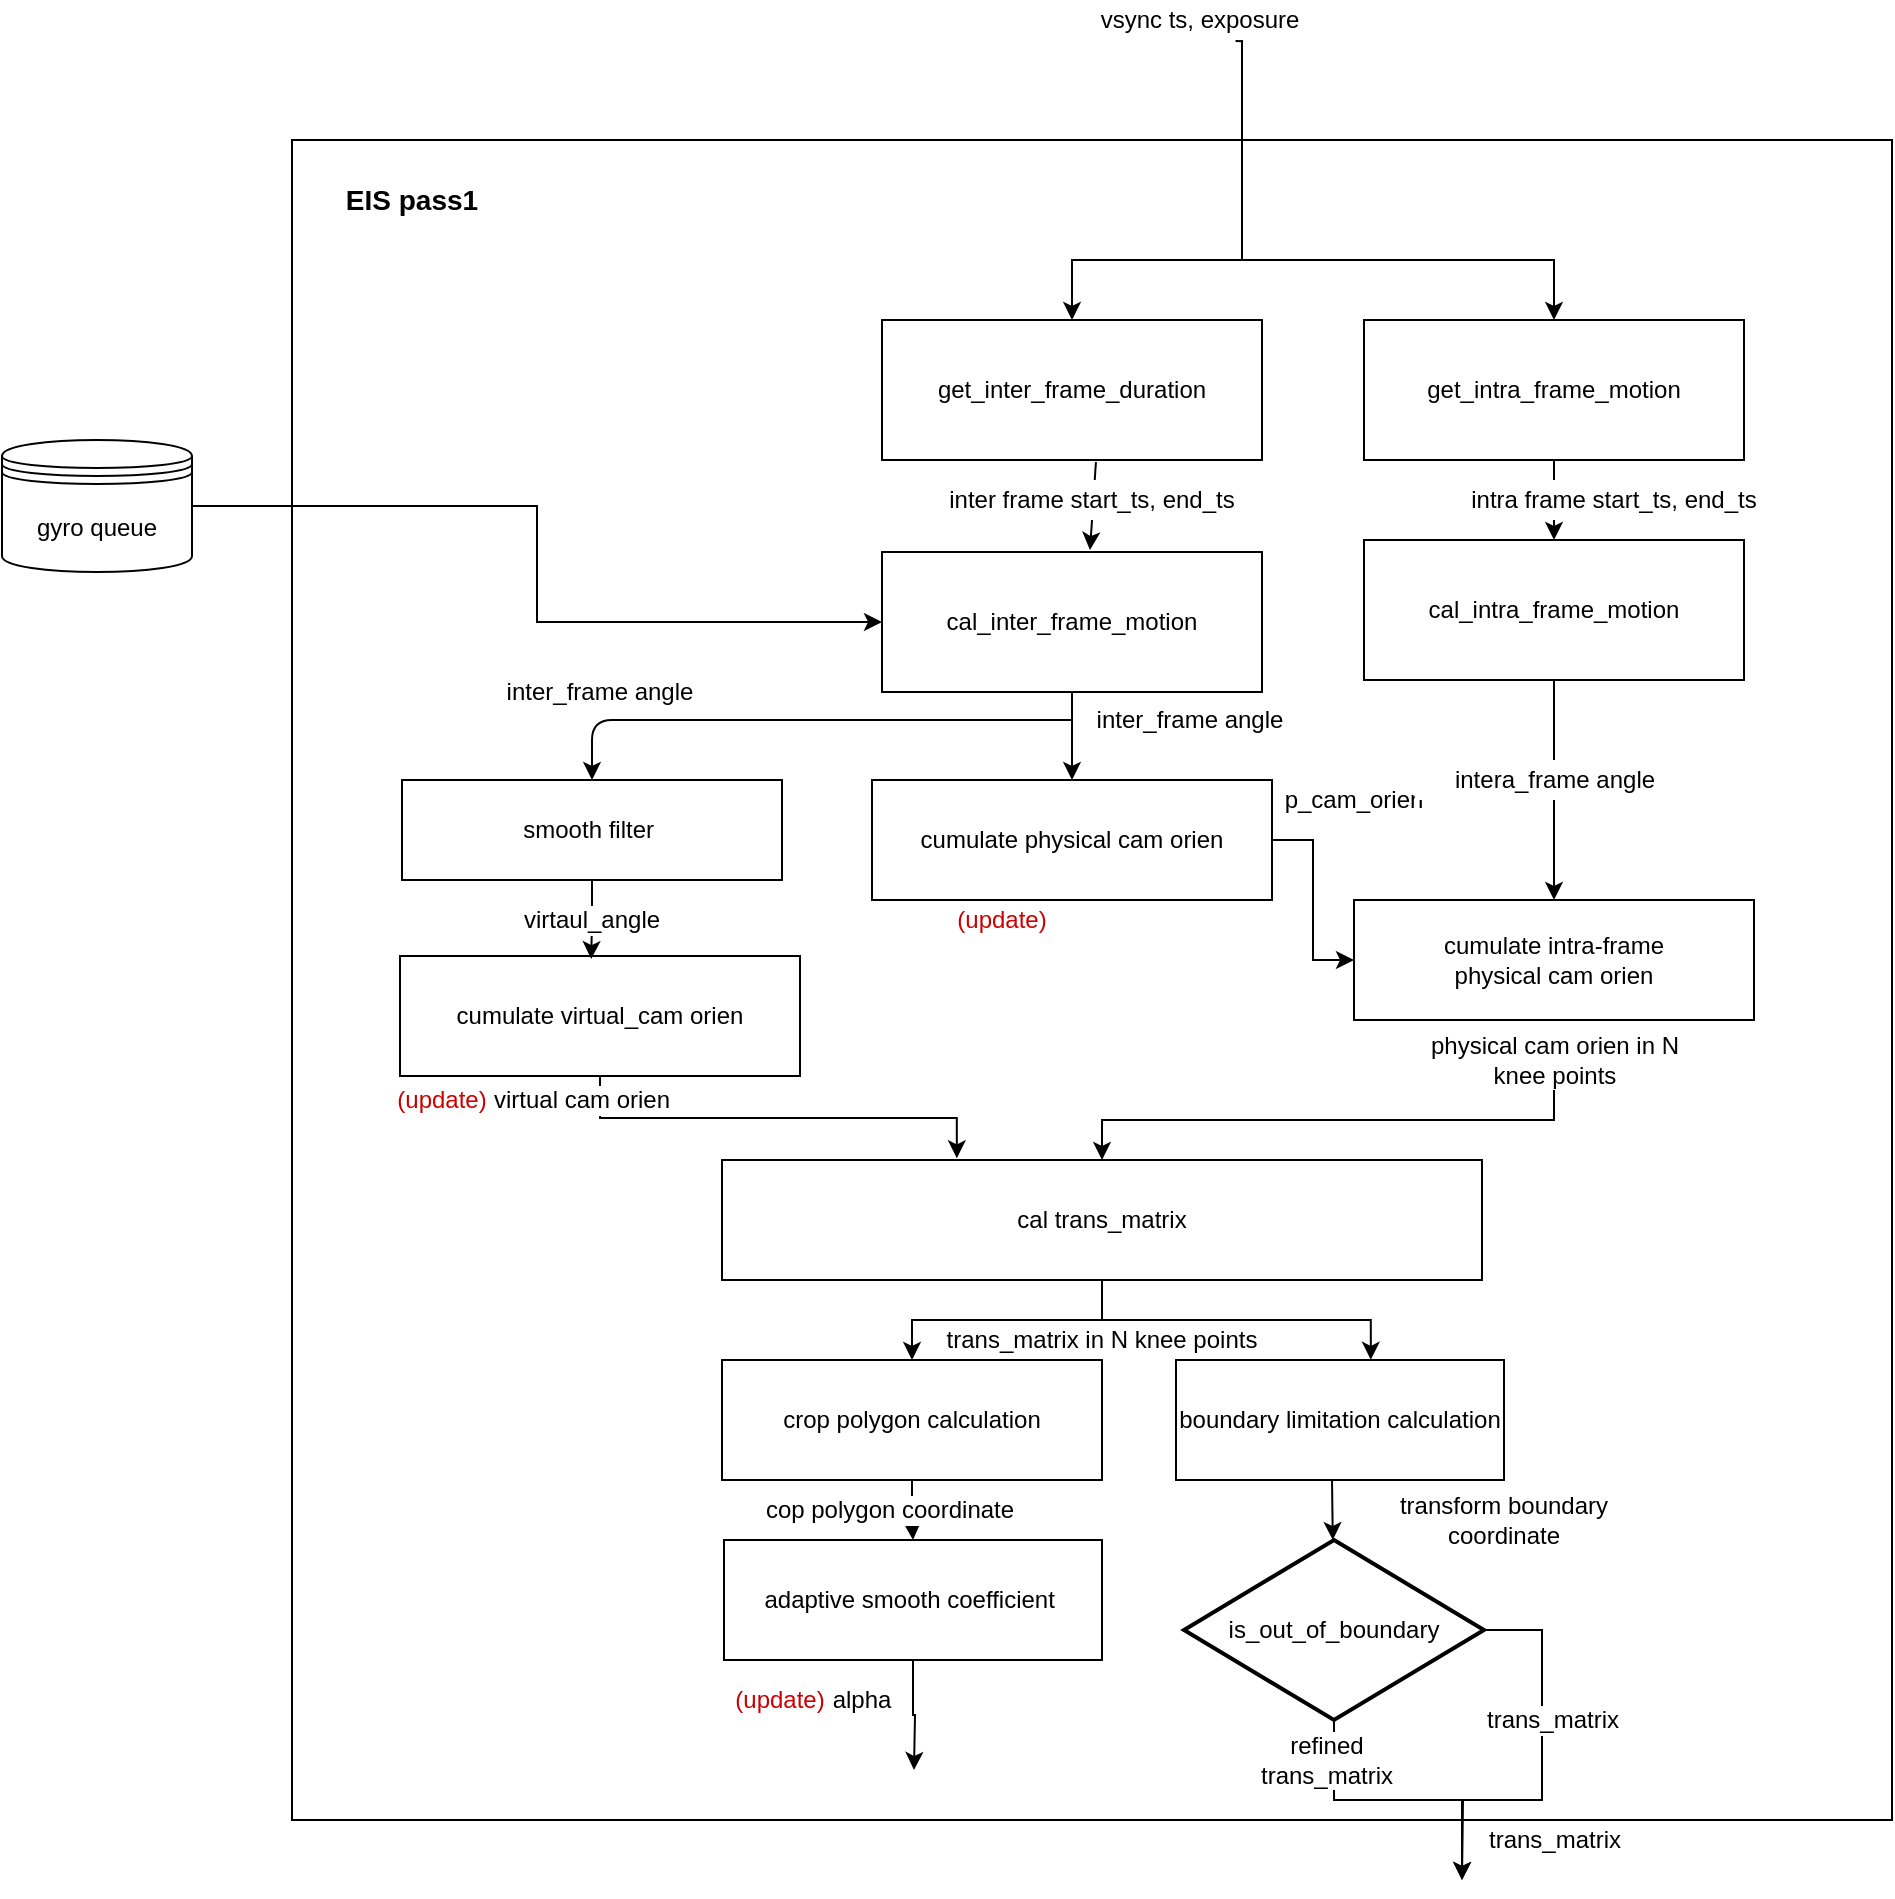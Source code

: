 <mxfile version="12.1.0" type="device" pages="1"><diagram id="TBlVfVP57yuyHEXbkSx8" name="Page-1"><mxGraphModel dx="1899" dy="792" grid="1" gridSize="10" guides="1" tooltips="1" connect="1" arrows="1" fold="1" page="1" pageScale="1" pageWidth="827" pageHeight="1169" math="0" shadow="0"><root><mxCell id="0"/><mxCell id="1" parent="0"/><mxCell id="_J7mcCmYMHFRC1JDcmMm-96" value="" style="rounded=0;whiteSpace=wrap;html=1;labelBackgroundColor=#ffffff;fillColor=#ffffff;gradientColor=none;" vertex="1" parent="1"><mxGeometry x="-15" y="220" width="800" height="840" as="geometry"/></mxCell><mxCell id="_J7mcCmYMHFRC1JDcmMm-86" style="edgeStyle=orthogonalEdgeStyle;rounded=0;orthogonalLoop=1;jettySize=auto;html=1;exitX=0.627;exitY=1.028;exitDx=0;exitDy=0;exitPerimeter=0;" edge="1" parent="1" source="_J7mcCmYMHFRC1JDcmMm-22" target="_J7mcCmYMHFRC1JDcmMm-28"><mxGeometry relative="1" as="geometry"><mxPoint x="359" y="280.0" as="targetPoint"/><Array as="points"><mxPoint x="460" y="171"/><mxPoint x="460" y="280"/><mxPoint x="375" y="280"/></Array></mxGeometry></mxCell><mxCell id="_J7mcCmYMHFRC1JDcmMm-88" style="edgeStyle=orthogonalEdgeStyle;rounded=0;orthogonalLoop=1;jettySize=auto;html=1;" edge="1" parent="1" source="_J7mcCmYMHFRC1JDcmMm-22" target="_J7mcCmYMHFRC1JDcmMm-32"><mxGeometry relative="1" as="geometry"><Array as="points"><mxPoint x="460" y="280"/><mxPoint x="616" y="280"/></Array></mxGeometry></mxCell><mxCell id="_J7mcCmYMHFRC1JDcmMm-22" value="vsync ts, exposure" style="text;html=1;strokeColor=none;fillColor=none;align=center;verticalAlign=middle;whiteSpace=wrap;rounded=0;" vertex="1" parent="1"><mxGeometry x="369" y="150" width="140" height="20" as="geometry"/></mxCell><mxCell id="_J7mcCmYMHFRC1JDcmMm-28" value="get_inter_frame_duration" style="rounded=0;whiteSpace=wrap;html=1;" vertex="1" parent="1"><mxGeometry x="280" y="310" width="190" height="70" as="geometry"/></mxCell><mxCell id="_J7mcCmYMHFRC1JDcmMm-46" value="" style="edgeStyle=orthogonalEdgeStyle;rounded=0;orthogonalLoop=1;jettySize=auto;html=1;" edge="1" parent="1" source="_J7mcCmYMHFRC1JDcmMm-30" target="_J7mcCmYMHFRC1JDcmMm-35"><mxGeometry relative="1" as="geometry"/></mxCell><mxCell id="_J7mcCmYMHFRC1JDcmMm-30" value="cal_inter_frame_motion" style="rounded=0;whiteSpace=wrap;html=1;" vertex="1" parent="1"><mxGeometry x="280" y="426" width="190" height="70" as="geometry"/></mxCell><mxCell id="_J7mcCmYMHFRC1JDcmMm-45" value="" style="edgeStyle=orthogonalEdgeStyle;rounded=0;orthogonalLoop=1;jettySize=auto;html=1;" edge="1" parent="1" source="_J7mcCmYMHFRC1JDcmMm-32" target="_J7mcCmYMHFRC1JDcmMm-33"><mxGeometry relative="1" as="geometry"/></mxCell><mxCell id="_J7mcCmYMHFRC1JDcmMm-32" value="get_intra_frame_motion" style="rounded=0;whiteSpace=wrap;html=1;" vertex="1" parent="1"><mxGeometry x="521" y="310" width="190" height="70" as="geometry"/></mxCell><mxCell id="_J7mcCmYMHFRC1JDcmMm-51" style="edgeStyle=orthogonalEdgeStyle;rounded=0;orthogonalLoop=1;jettySize=auto;html=1;" edge="1" parent="1" source="_J7mcCmYMHFRC1JDcmMm-33" target="_J7mcCmYMHFRC1JDcmMm-48"><mxGeometry relative="1" as="geometry"/></mxCell><mxCell id="_J7mcCmYMHFRC1JDcmMm-33" value="cal_intra_frame_motion" style="rounded=0;whiteSpace=wrap;html=1;" vertex="1" parent="1"><mxGeometry x="521" y="420" width="190" height="70" as="geometry"/></mxCell><mxCell id="_J7mcCmYMHFRC1JDcmMm-34" value="inter_frame angle" style="text;html=1;strokeColor=none;fillColor=#ffffff;align=center;verticalAlign=middle;whiteSpace=wrap;rounded=0;" vertex="1" parent="1"><mxGeometry x="385" y="500" width="98" height="20" as="geometry"/></mxCell><mxCell id="_J7mcCmYMHFRC1JDcmMm-49" value="" style="edgeStyle=orthogonalEdgeStyle;rounded=0;orthogonalLoop=1;jettySize=auto;html=1;" edge="1" parent="1" source="_J7mcCmYMHFRC1JDcmMm-35" target="_J7mcCmYMHFRC1JDcmMm-48"><mxGeometry relative="1" as="geometry"/></mxCell><mxCell id="_J7mcCmYMHFRC1JDcmMm-35" value="cumulate physical cam orien" style="rounded=0;whiteSpace=wrap;html=1;" vertex="1" parent="1"><mxGeometry x="275" y="540" width="200" height="60" as="geometry"/></mxCell><mxCell id="_J7mcCmYMHFRC1JDcmMm-69" style="edgeStyle=orthogonalEdgeStyle;rounded=0;orthogonalLoop=1;jettySize=auto;html=1;entryX=0.309;entryY=-0.014;entryDx=0;entryDy=0;entryPerimeter=0;" edge="1" parent="1" source="_J7mcCmYMHFRC1JDcmMm-36" target="_J7mcCmYMHFRC1JDcmMm-38"><mxGeometry relative="1" as="geometry"/></mxCell><mxCell id="_J7mcCmYMHFRC1JDcmMm-36" value="cumulate virtual_cam orien" style="rounded=0;whiteSpace=wrap;html=1;" vertex="1" parent="1"><mxGeometry x="39" y="628" width="200" height="60" as="geometry"/></mxCell><mxCell id="_J7mcCmYMHFRC1JDcmMm-65" style="edgeStyle=orthogonalEdgeStyle;rounded=0;orthogonalLoop=1;jettySize=auto;html=1;entryX=0.478;entryY=0.026;entryDx=0;entryDy=0;entryPerimeter=0;" edge="1" parent="1" source="_J7mcCmYMHFRC1JDcmMm-37" target="_J7mcCmYMHFRC1JDcmMm-36"><mxGeometry relative="1" as="geometry"/></mxCell><mxCell id="_J7mcCmYMHFRC1JDcmMm-37" value="smooth filter&amp;nbsp;" style="rounded=0;whiteSpace=wrap;html=1;" vertex="1" parent="1"><mxGeometry x="40" y="540" width="190" height="50" as="geometry"/></mxCell><mxCell id="_J7mcCmYMHFRC1JDcmMm-73" value="" style="edgeStyle=orthogonalEdgeStyle;rounded=0;orthogonalLoop=1;jettySize=auto;html=1;" edge="1" parent="1" source="_J7mcCmYMHFRC1JDcmMm-38" target="_J7mcCmYMHFRC1JDcmMm-71"><mxGeometry relative="1" as="geometry"/></mxCell><mxCell id="_J7mcCmYMHFRC1JDcmMm-79" style="edgeStyle=orthogonalEdgeStyle;rounded=0;orthogonalLoop=1;jettySize=auto;html=1;entryX=0.594;entryY=-0.002;entryDx=0;entryDy=0;entryPerimeter=0;" edge="1" parent="1" source="_J7mcCmYMHFRC1JDcmMm-38" target="_J7mcCmYMHFRC1JDcmMm-72"><mxGeometry relative="1" as="geometry"/></mxCell><mxCell id="_J7mcCmYMHFRC1JDcmMm-38" value="cal trans_matrix" style="rounded=0;whiteSpace=wrap;html=1;" vertex="1" parent="1"><mxGeometry x="200" y="730" width="380" height="60" as="geometry"/></mxCell><mxCell id="_J7mcCmYMHFRC1JDcmMm-84" style="edgeStyle=orthogonalEdgeStyle;rounded=0;orthogonalLoop=1;jettySize=auto;html=1;" edge="1" parent="1" source="_J7mcCmYMHFRC1JDcmMm-39"><mxGeometry relative="1" as="geometry"><mxPoint x="296" y="1035" as="targetPoint"/></mxGeometry></mxCell><mxCell id="_J7mcCmYMHFRC1JDcmMm-39" value="adaptive smooth coefficient&amp;nbsp;" style="rounded=0;whiteSpace=wrap;html=1;" vertex="1" parent="1"><mxGeometry x="201" y="920" width="189" height="60" as="geometry"/></mxCell><mxCell id="_J7mcCmYMHFRC1JDcmMm-41" value="" style="endArrow=classic;html=1;exitX=0.563;exitY=1.014;exitDx=0;exitDy=0;exitPerimeter=0;" edge="1" parent="1" source="_J7mcCmYMHFRC1JDcmMm-28"><mxGeometry width="50" height="50" relative="1" as="geometry"><mxPoint x="350" y="395" as="sourcePoint"/><mxPoint x="384" y="425" as="targetPoint"/></mxGeometry></mxCell><mxCell id="_J7mcCmYMHFRC1JDcmMm-40" value="inter frame start_ts, end_ts" style="text;html=1;strokeColor=none;fillColor=#ffffff;align=center;verticalAlign=middle;whiteSpace=wrap;rounded=0;labelBackgroundColor=#ffffff;gradientColor=none;" vertex="1" parent="1"><mxGeometry x="310" y="390" width="150" height="20" as="geometry"/></mxCell><mxCell id="_J7mcCmYMHFRC1JDcmMm-42" value="intra frame start_ts, end_ts" style="text;html=1;strokeColor=none;fillColor=#ffffff;align=center;verticalAlign=middle;whiteSpace=wrap;rounded=0;labelBackgroundColor=#ffffff;gradientColor=none;" vertex="1" parent="1"><mxGeometry x="571" y="390" width="150" height="20" as="geometry"/></mxCell><mxCell id="_J7mcCmYMHFRC1JDcmMm-48" value="cumulate intra-frame&lt;br&gt;physical cam orien" style="rounded=0;whiteSpace=wrap;html=1;" vertex="1" parent="1"><mxGeometry x="516" y="600" width="200" height="60" as="geometry"/></mxCell><mxCell id="_J7mcCmYMHFRC1JDcmMm-50" value="p_cam_orien" style="text;html=1;strokeColor=none;fillColor=none;align=center;verticalAlign=middle;whiteSpace=wrap;rounded=0;labelBackgroundColor=#ffffff;" vertex="1" parent="1"><mxGeometry x="496" y="540" width="40" height="20" as="geometry"/></mxCell><mxCell id="_J7mcCmYMHFRC1JDcmMm-54" value="intera_frame angle" style="text;html=1;strokeColor=none;fillColor=#ffffff;align=center;verticalAlign=middle;whiteSpace=wrap;rounded=0;" vertex="1" parent="1"><mxGeometry x="546.5" y="530" width="139" height="20" as="geometry"/></mxCell><mxCell id="_J7mcCmYMHFRC1JDcmMm-61" value="" style="endArrow=classic;html=1;entryX=0.5;entryY=0;entryDx=0;entryDy=0;" edge="1" parent="1" target="_J7mcCmYMHFRC1JDcmMm-37"><mxGeometry width="50" height="50" relative="1" as="geometry"><mxPoint x="375" y="510" as="sourcePoint"/><mxPoint x="80" y="510" as="targetPoint"/><Array as="points"><mxPoint x="135" y="510"/></Array></mxGeometry></mxCell><mxCell id="_J7mcCmYMHFRC1JDcmMm-62" value="inter_frame angle" style="text;html=1;strokeColor=none;fillColor=#ffffff;align=center;verticalAlign=middle;whiteSpace=wrap;rounded=0;" vertex="1" parent="1"><mxGeometry x="90" y="486" width="98" height="20" as="geometry"/></mxCell><mxCell id="_J7mcCmYMHFRC1JDcmMm-64" value="virtaul_angle" style="text;html=1;strokeColor=none;fillColor=none;align=center;verticalAlign=middle;whiteSpace=wrap;rounded=0;labelBackgroundColor=#ffffff;" vertex="1" parent="1"><mxGeometry x="115" y="600" width="40" height="20" as="geometry"/></mxCell><mxCell id="_J7mcCmYMHFRC1JDcmMm-68" style="edgeStyle=orthogonalEdgeStyle;rounded=0;orthogonalLoop=1;jettySize=auto;html=1;" edge="1" parent="1" source="_J7mcCmYMHFRC1JDcmMm-66" target="_J7mcCmYMHFRC1JDcmMm-38"><mxGeometry relative="1" as="geometry"/></mxCell><mxCell id="_J7mcCmYMHFRC1JDcmMm-66" value="physical cam orien in N knee points" style="text;html=1;strokeColor=none;fillColor=none;align=center;verticalAlign=middle;whiteSpace=wrap;rounded=0;labelBackgroundColor=#ffffff;" vertex="1" parent="1"><mxGeometry x="546.5" y="670" width="139" height="20" as="geometry"/></mxCell><mxCell id="_J7mcCmYMHFRC1JDcmMm-70" value="virtual cam orien" style="text;html=1;strokeColor=none;fillColor=none;align=center;verticalAlign=middle;whiteSpace=wrap;rounded=0;labelBackgroundColor=#ffffff;" vertex="1" parent="1"><mxGeometry x="80" y="690" width="100" height="20" as="geometry"/></mxCell><mxCell id="_J7mcCmYMHFRC1JDcmMm-74" value="" style="edgeStyle=orthogonalEdgeStyle;rounded=0;orthogonalLoop=1;jettySize=auto;html=1;" edge="1" parent="1" source="_J7mcCmYMHFRC1JDcmMm-71" target="_J7mcCmYMHFRC1JDcmMm-39"><mxGeometry relative="1" as="geometry"/></mxCell><mxCell id="_J7mcCmYMHFRC1JDcmMm-71" value="crop polygon calculation" style="rounded=0;whiteSpace=wrap;html=1;labelBackgroundColor=#ffffff;fillColor=#ffffff;gradientColor=none;" vertex="1" parent="1"><mxGeometry x="200" y="830" width="190" height="60" as="geometry"/></mxCell><mxCell id="_J7mcCmYMHFRC1JDcmMm-72" value="boundary limitation calculation" style="rounded=0;whiteSpace=wrap;html=1;labelBackgroundColor=#ffffff;fillColor=#ffffff;gradientColor=none;" vertex="1" parent="1"><mxGeometry x="427" y="830" width="164" height="60" as="geometry"/></mxCell><mxCell id="_J7mcCmYMHFRC1JDcmMm-77" style="edgeStyle=orthogonalEdgeStyle;rounded=0;orthogonalLoop=1;jettySize=auto;html=1;" edge="1" parent="1" source="_J7mcCmYMHFRC1JDcmMm-75"><mxGeometry relative="1" as="geometry"><mxPoint x="570" y="1090" as="targetPoint"/></mxGeometry></mxCell><mxCell id="_J7mcCmYMHFRC1JDcmMm-93" style="edgeStyle=orthogonalEdgeStyle;rounded=0;orthogonalLoop=1;jettySize=auto;html=1;" edge="1" parent="1" source="_J7mcCmYMHFRC1JDcmMm-75"><mxGeometry relative="1" as="geometry"><mxPoint x="570" y="1090" as="targetPoint"/><Array as="points"><mxPoint x="610" y="965"/><mxPoint x="610" y="1050"/><mxPoint x="570" y="1050"/></Array></mxGeometry></mxCell><mxCell id="_J7mcCmYMHFRC1JDcmMm-75" value="is_out_of_boundary" style="strokeWidth=2;html=1;shape=mxgraph.flowchart.decision;whiteSpace=wrap;labelBackgroundColor=#ffffff;fillColor=#ffffff;gradientColor=none;" vertex="1" parent="1"><mxGeometry x="431" y="920" width="150" height="90" as="geometry"/></mxCell><mxCell id="_J7mcCmYMHFRC1JDcmMm-76" value="" style="endArrow=classic;html=1;" edge="1" parent="1" target="_J7mcCmYMHFRC1JDcmMm-75"><mxGeometry width="50" height="50" relative="1" as="geometry"><mxPoint x="505" y="889.776" as="sourcePoint"/><mxPoint x="555" y="839.776" as="targetPoint"/></mxGeometry></mxCell><mxCell id="_J7mcCmYMHFRC1JDcmMm-78" value="refined trans_matrix" style="text;html=1;strokeColor=none;fillColor=none;align=center;verticalAlign=middle;whiteSpace=wrap;rounded=0;labelBackgroundColor=#ffffff;" vertex="1" parent="1"><mxGeometry x="457.5" y="1020" width="89" height="20" as="geometry"/></mxCell><mxCell id="_J7mcCmYMHFRC1JDcmMm-80" value="trans_matrix in N knee points" style="text;html=1;strokeColor=none;fillColor=none;align=center;verticalAlign=middle;whiteSpace=wrap;rounded=0;labelBackgroundColor=#ffffff;" vertex="1" parent="1"><mxGeometry x="310" y="810" width="160" height="20" as="geometry"/></mxCell><mxCell id="_J7mcCmYMHFRC1JDcmMm-82" value="cop polygon coordinate" style="text;html=1;strokeColor=none;fillColor=none;align=center;verticalAlign=middle;whiteSpace=wrap;rounded=0;labelBackgroundColor=#ffffff;" vertex="1" parent="1"><mxGeometry x="209" y="895" width="150" height="20" as="geometry"/></mxCell><mxCell id="_J7mcCmYMHFRC1JDcmMm-83" value="transform boundary coordinate" style="text;html=1;strokeColor=none;fillColor=none;align=center;verticalAlign=middle;whiteSpace=wrap;rounded=0;labelBackgroundColor=#ffffff;" vertex="1" parent="1"><mxGeometry x="519" y="900" width="144" height="20" as="geometry"/></mxCell><mxCell id="_J7mcCmYMHFRC1JDcmMm-85" value="alpha" style="text;html=1;strokeColor=none;fillColor=none;align=center;verticalAlign=middle;whiteSpace=wrap;rounded=0;labelBackgroundColor=#ffffff;" vertex="1" parent="1"><mxGeometry x="250" y="990" width="40" height="20" as="geometry"/></mxCell><mxCell id="_J7mcCmYMHFRC1JDcmMm-91" style="edgeStyle=orthogonalEdgeStyle;rounded=0;orthogonalLoop=1;jettySize=auto;html=1;entryX=0;entryY=0.5;entryDx=0;entryDy=0;" edge="1" parent="1" source="_J7mcCmYMHFRC1JDcmMm-90" target="_J7mcCmYMHFRC1JDcmMm-30"><mxGeometry relative="1" as="geometry"/></mxCell><mxCell id="_J7mcCmYMHFRC1JDcmMm-90" value="gyro queue" style="shape=datastore;whiteSpace=wrap;html=1;labelBackgroundColor=#ffffff;fillColor=#ffffff;gradientColor=none;" vertex="1" parent="1"><mxGeometry x="-160" y="370" width="95" height="66" as="geometry"/></mxCell><mxCell id="_J7mcCmYMHFRC1JDcmMm-94" value="trans_matrix" style="text;html=1;strokeColor=none;fillColor=none;align=center;verticalAlign=middle;whiteSpace=wrap;rounded=0;labelBackgroundColor=#ffffff;" vertex="1" parent="1"><mxGeometry x="571" y="1000" width="89" height="20" as="geometry"/></mxCell><mxCell id="_J7mcCmYMHFRC1JDcmMm-97" value="&lt;font color=&quot;#cc0000&quot;&gt;(update)&lt;/font&gt;" style="text;html=1;strokeColor=none;fillColor=none;align=center;verticalAlign=middle;whiteSpace=wrap;rounded=0;labelBackgroundColor=#ffffff;" vertex="1" parent="1"><mxGeometry x="209" y="990" width="40" height="20" as="geometry"/></mxCell><mxCell id="_J7mcCmYMHFRC1JDcmMm-98" value="&lt;font color=&quot;#cc0000&quot;&gt;(update)&lt;/font&gt;" style="text;html=1;strokeColor=none;fillColor=none;align=center;verticalAlign=middle;whiteSpace=wrap;rounded=0;labelBackgroundColor=#ffffff;" vertex="1" parent="1"><mxGeometry x="40" y="690" width="40" height="20" as="geometry"/></mxCell><mxCell id="_J7mcCmYMHFRC1JDcmMm-99" value="&lt;font color=&quot;#cc0000&quot;&gt;(update)&lt;/font&gt;" style="text;html=1;strokeColor=none;fillColor=none;align=center;verticalAlign=middle;whiteSpace=wrap;rounded=0;labelBackgroundColor=#ffffff;" vertex="1" parent="1"><mxGeometry x="320" y="600" width="40" height="20" as="geometry"/></mxCell><mxCell id="_J7mcCmYMHFRC1JDcmMm-100" value="EIS pass1" style="text;html=1;strokeColor=none;fillColor=none;align=center;verticalAlign=middle;whiteSpace=wrap;rounded=0;labelBackgroundColor=#ffffff;fontStyle=1;fontSize=14;" vertex="1" parent="1"><mxGeometry x="-0.5" y="240" width="90" height="20" as="geometry"/></mxCell><mxCell id="_J7mcCmYMHFRC1JDcmMm-101" value="trans_matrix" style="text;html=1;strokeColor=none;fillColor=none;align=center;verticalAlign=middle;whiteSpace=wrap;rounded=0;labelBackgroundColor=#ffffff;" vertex="1" parent="1"><mxGeometry x="571.5" y="1060" width="89" height="20" as="geometry"/></mxCell></root></mxGraphModel></diagram></mxfile>